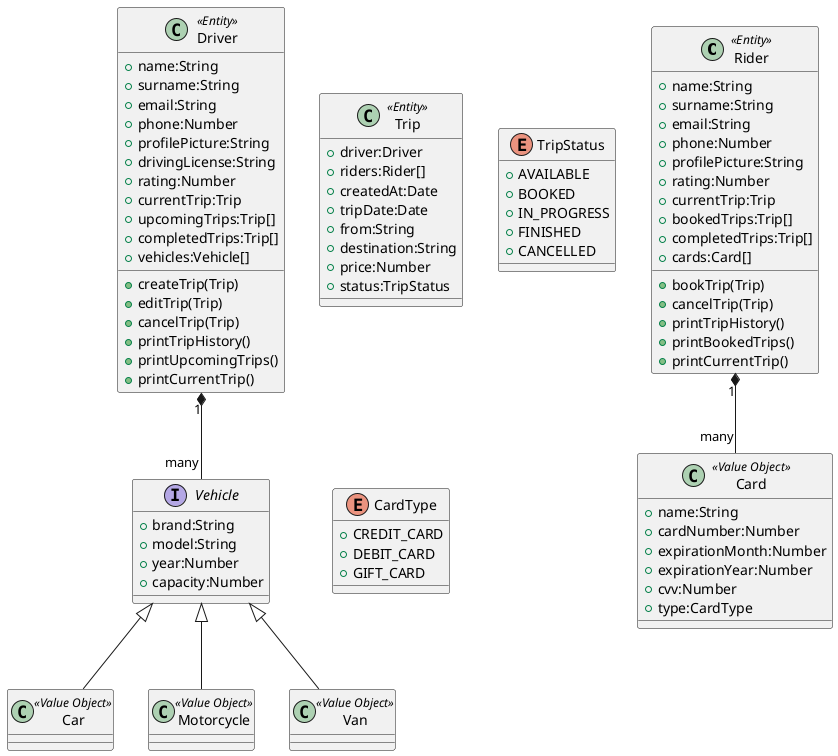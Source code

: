 @startuml

class Rider <<Entity>>{
    +name:String
    +surname:String
    +email:String
    +phone:Number
    +profilePicture:String
    +rating:Number
    +currentTrip:Trip
    +bookedTrips:Trip[]
    +completedTrips:Trip[]
    +cards:Card[]

    +bookTrip(Trip)
    +cancelTrip(Trip)
    +printTripHistory()
    +printBookedTrips()
    +printCurrentTrip()
    
}

class Driver <<Entity>>{
    +name:String
    +surname:String
    +email:String
    +phone:Number
    +profilePicture:String
    +drivingLicense:String
    +rating:Number
    +currentTrip:Trip
    +upcomingTrips:Trip[]
    +completedTrips:Trip[]
    +vehicles:Vehicle[]

    +createTrip(Trip)
    +editTrip(Trip)
    +cancelTrip(Trip)
    +printTripHistory()
    +printUpcomingTrips()
    +printCurrentTrip()
}

interface Vehicle{
    +brand:String
    +model:String
    +year:Number
    +capacity:Number
}

class Car <<Value Object>>{
    
}

class Motorcycle <<Value Object>>{

}

class Van <<Value Object>>{

}


class Trip <<Entity>>{
    +driver:Driver
    +riders:Rider[]
    +createdAt:Date
    +tripDate:Date
    +from:String
    +destination:String
    +price:Number
    +status:TripStatus
}



enum TripStatus{
    +AVAILABLE
    +BOOKED
    +IN_PROGRESS
    +FINISHED
    +CANCELLED
}



class Card <<Value Object>>{
    +name:String
    +cardNumber:Number
    +expirationMonth:Number
    +expirationYear:Number
    +cvv:Number
    +type:CardType
}

enum CardType{
    +CREDIT_CARD
    +DEBIT_CARD
    +GIFT_CARD
}

Driver "1" *-- "many" Vehicle

Rider "1" *-- "many" Card


Car -up-|> Vehicle
Van -up-|> Vehicle
Motorcycle -up-|> Vehicle

@enduml